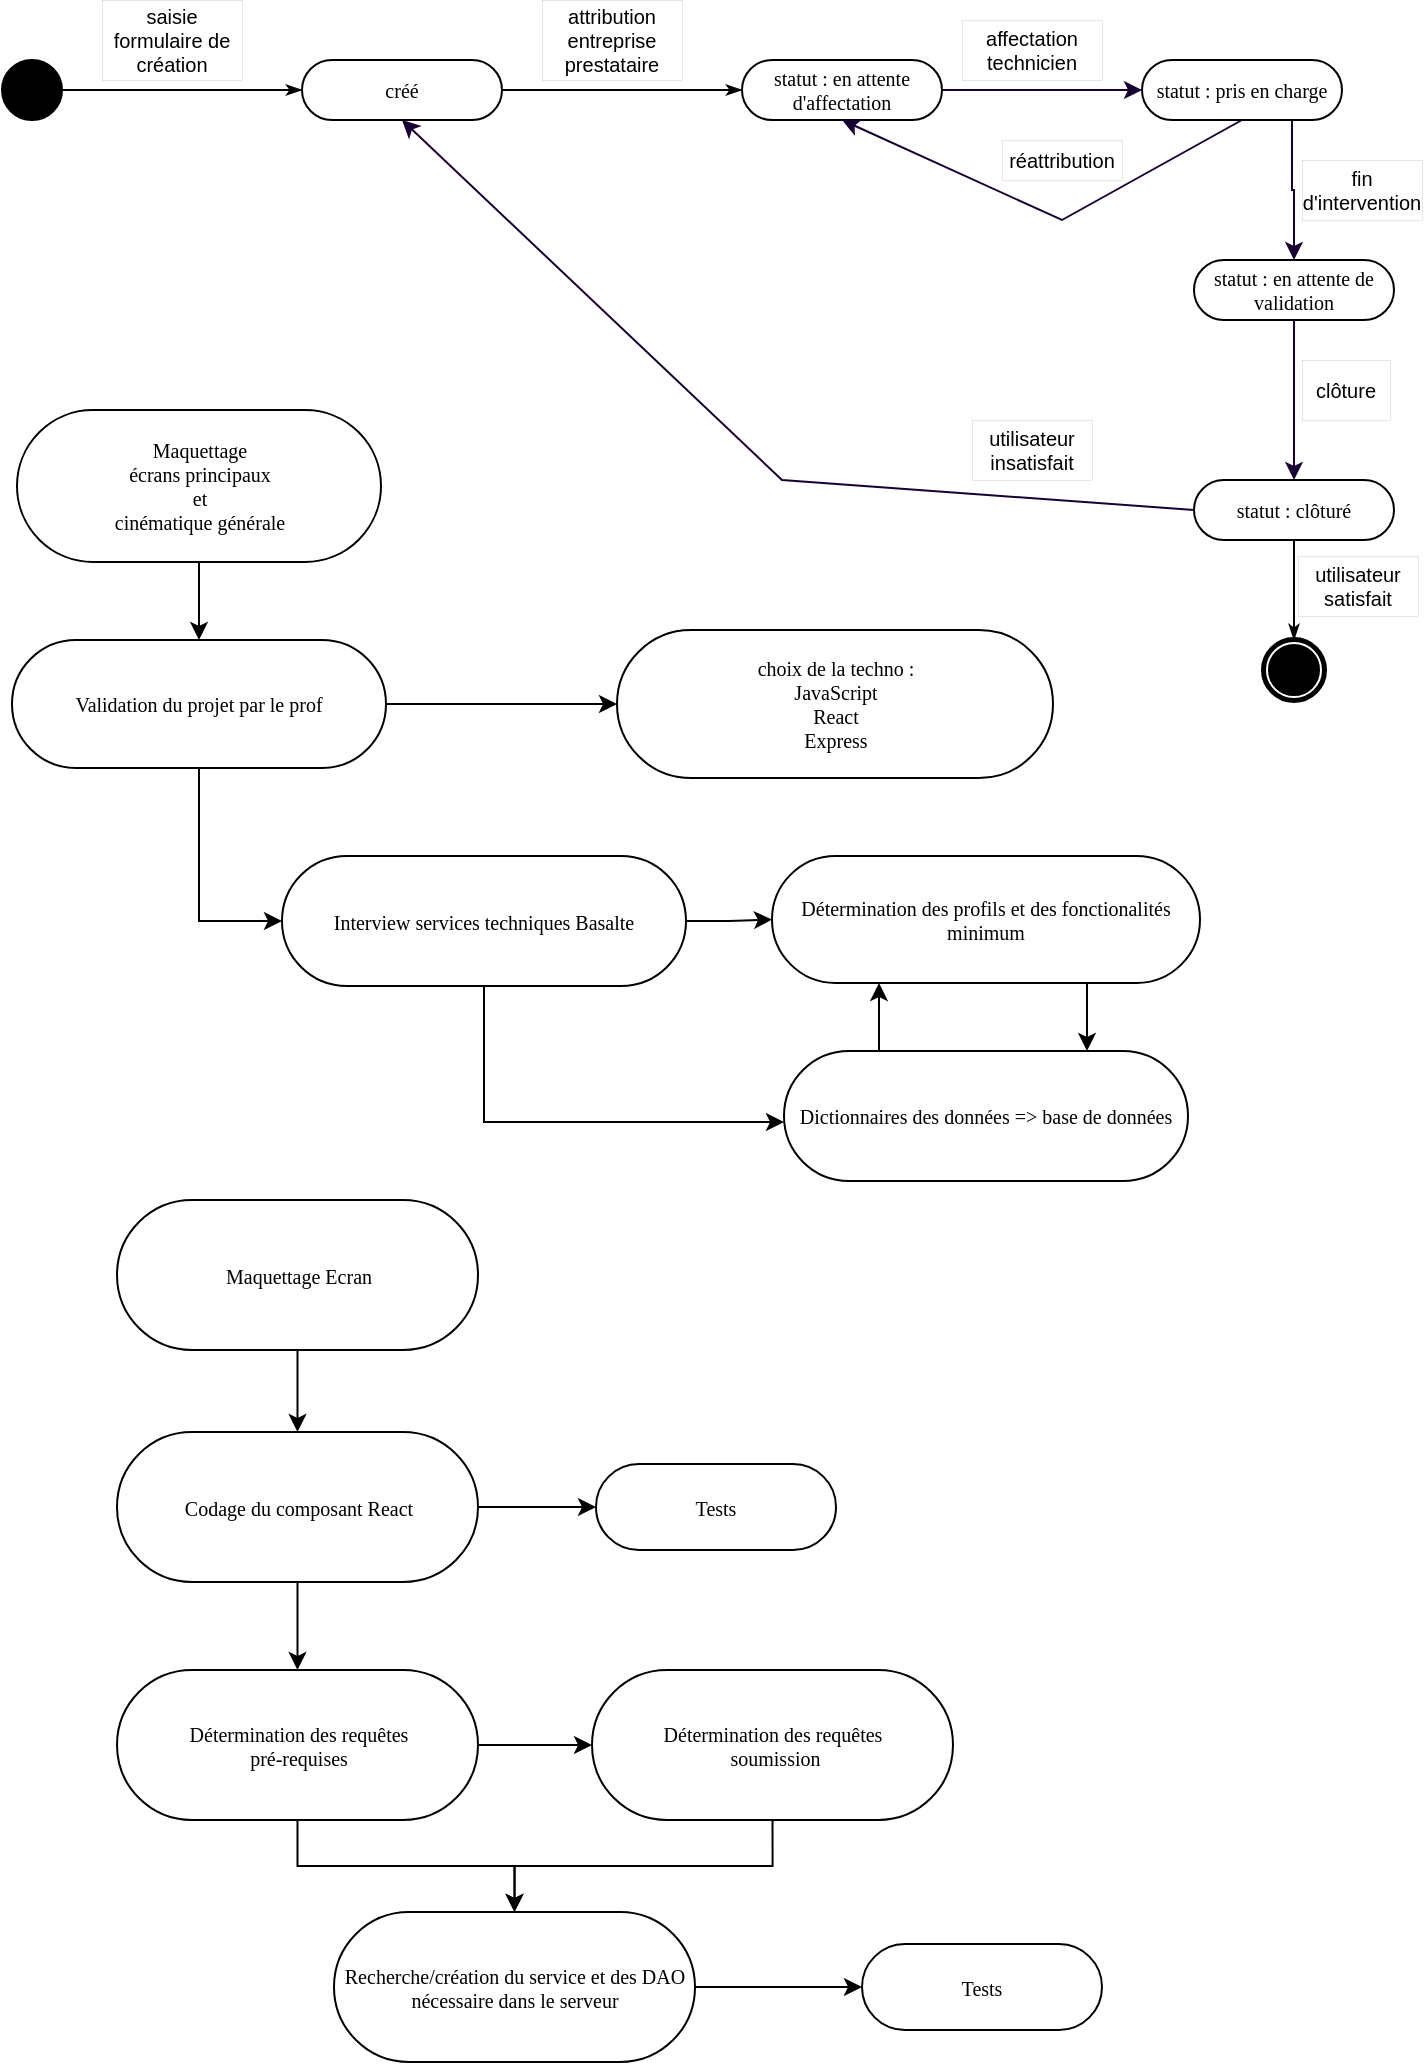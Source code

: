 <mxfile version="20.8.10" type="device"><diagram name="Page-1" id="0783ab3e-0a74-02c8-0abd-f7b4e66b4bec"><mxGraphModel dx="1208" dy="844" grid="0" gridSize="10" guides="1" tooltips="1" connect="1" arrows="1" fold="1" page="1" pageScale="1" pageWidth="850" pageHeight="1100" background="none" math="0" shadow="0"><root><mxCell id="0"/><mxCell id="1" parent="0"/><mxCell id="60571a20871a0731-4" value="" style="ellipse;whiteSpace=wrap;html=1;rounded=0;shadow=0;comic=0;labelBackgroundColor=none;strokeWidth=1;fillColor=#000000;fontFamily=Verdana;fontSize=10;align=center;" parent="1" vertex="1"><mxGeometry x="40" y="60" width="30" height="30" as="geometry"/></mxCell><mxCell id="1c1d494c118603dd-27" style="edgeStyle=orthogonalEdgeStyle;rounded=0;html=1;labelBackgroundColor=none;startArrow=none;startFill=0;startSize=5;endArrow=classicThin;endFill=1;endSize=5;jettySize=auto;orthogonalLoop=1;strokeWidth=1;fontFamily=Verdana;fontSize=10;" parent="1" source="60571a20871a0731-4" target="60571a20871a0731-8" edge="1"><mxGeometry relative="1" as="geometry"/></mxCell><mxCell id="60571a20871a0731-8" value="créé" style="rounded=1;whiteSpace=wrap;html=1;shadow=0;comic=0;labelBackgroundColor=none;strokeWidth=1;fontFamily=Verdana;fontSize=10;align=center;arcSize=50;" parent="1" vertex="1"><mxGeometry x="190" y="60" width="100" height="30" as="geometry"/></mxCell><mxCell id="1c1d494c118603dd-19" value="statut : en attente de validation" style="rounded=1;whiteSpace=wrap;html=1;shadow=0;comic=0;labelBackgroundColor=none;strokeWidth=1;fontFamily=Verdana;fontSize=10;align=center;arcSize=50;" parent="1" vertex="1"><mxGeometry x="636" y="160" width="100" height="30" as="geometry"/></mxCell><mxCell id="1c1d494c118603dd-45" style="edgeStyle=none;rounded=0;html=1;labelBackgroundColor=none;startArrow=none;startFill=0;startSize=5;endArrow=classicThin;endFill=1;endSize=5;jettySize=auto;orthogonalLoop=1;strokeWidth=1;fontFamily=Verdana;fontSize=10;exitX=0.5;exitY=1;exitDx=0;exitDy=0;" parent="1" source="bP4wfe_pdDQIp5mTmpeO-19" edge="1"><mxGeometry relative="1" as="geometry"><mxPoint x="510" y="210" as="sourcePoint"/><mxPoint x="686" y="350" as="targetPoint"/></mxGeometry></mxCell><mxCell id="60571a20871a0731-5" value="" style="shape=mxgraph.bpmn.shape;html=1;verticalLabelPosition=bottom;labelBackgroundColor=#ffffff;verticalAlign=top;perimeter=ellipsePerimeter;outline=end;symbol=terminate;rounded=0;shadow=0;comic=0;strokeWidth=1;fontFamily=Verdana;fontSize=10;align=center;" parent="1" vertex="1"><mxGeometry x="671" y="350" width="30" height="30" as="geometry"/></mxCell><mxCell id="bP4wfe_pdDQIp5mTmpeO-4" value="saisie formulaire de création" style="whiteSpace=wrap;html=1;dashed=1;strokeWidth=0;fontSize=10;" parent="1" vertex="1"><mxGeometry x="90" y="30" width="70" height="40" as="geometry"/></mxCell><mxCell id="bP4wfe_pdDQIp5mTmpeO-6" style="edgeStyle=orthogonalEdgeStyle;rounded=0;html=1;labelBackgroundColor=none;startArrow=none;startFill=0;startSize=5;endArrow=classicThin;endFill=1;endSize=5;jettySize=auto;orthogonalLoop=1;strokeWidth=1;fontFamily=Verdana;fontSize=10;exitX=1;exitY=0.5;exitDx=0;exitDy=0;" parent="1" source="60571a20871a0731-8" target="bP4wfe_pdDQIp5mTmpeO-7" edge="1"><mxGeometry relative="1" as="geometry"><mxPoint x="290" y="75" as="sourcePoint"/></mxGeometry></mxCell><mxCell id="bP4wfe_pdDQIp5mTmpeO-13" style="edgeStyle=orthogonalEdgeStyle;rounded=0;orthogonalLoop=1;jettySize=auto;html=1;exitX=1;exitY=0.5;exitDx=0;exitDy=0;entryX=0;entryY=0.5;entryDx=0;entryDy=0;strokeColor=#190033;fontSize=10;" parent="1" source="bP4wfe_pdDQIp5mTmpeO-7" target="bP4wfe_pdDQIp5mTmpeO-9" edge="1"><mxGeometry relative="1" as="geometry"/></mxCell><mxCell id="bP4wfe_pdDQIp5mTmpeO-7" value="statut : en attente d'affectation" style="rounded=1;whiteSpace=wrap;html=1;shadow=0;comic=0;labelBackgroundColor=none;strokeWidth=1;fontFamily=Verdana;fontSize=10;align=center;arcSize=50;" parent="1" vertex="1"><mxGeometry x="410" y="60" width="100" height="30" as="geometry"/></mxCell><mxCell id="bP4wfe_pdDQIp5mTmpeO-8" value="attribution entreprise prestataire" style="whiteSpace=wrap;html=1;dashed=1;strokeWidth=0;fontSize=10;" parent="1" vertex="1"><mxGeometry x="310" y="30" width="70" height="40" as="geometry"/></mxCell><mxCell id="bP4wfe_pdDQIp5mTmpeO-16" style="edgeStyle=orthogonalEdgeStyle;rounded=0;orthogonalLoop=1;jettySize=auto;html=1;exitX=0.75;exitY=1;exitDx=0;exitDy=0;strokeColor=#190033;fontSize=10;entryX=0.5;entryY=0;entryDx=0;entryDy=0;" parent="1" source="bP4wfe_pdDQIp5mTmpeO-9" target="1c1d494c118603dd-19" edge="1"><mxGeometry relative="1" as="geometry"><mxPoint x="684.609" y="160" as="targetPoint"/></mxGeometry></mxCell><mxCell id="bP4wfe_pdDQIp5mTmpeO-9" value="statut : pris en charge" style="rounded=1;whiteSpace=wrap;html=1;shadow=0;comic=0;labelBackgroundColor=none;strokeWidth=1;fontFamily=Verdana;fontSize=10;align=center;arcSize=50;" parent="1" vertex="1"><mxGeometry x="610" y="60" width="100" height="30" as="geometry"/></mxCell><mxCell id="bP4wfe_pdDQIp5mTmpeO-10" value="affectation technicien" style="whiteSpace=wrap;html=1;dashed=1;strokeWidth=0;fontSize=10;" parent="1" vertex="1"><mxGeometry x="520" y="40" width="70" height="30" as="geometry"/></mxCell><mxCell id="bP4wfe_pdDQIp5mTmpeO-12" value="" style="endArrow=classic;html=1;rounded=0;strokeColor=#190033;fontSize=10;exitX=0.5;exitY=1;exitDx=0;exitDy=0;entryX=0.5;entryY=1;entryDx=0;entryDy=0;" parent="1" source="bP4wfe_pdDQIp5mTmpeO-9" target="bP4wfe_pdDQIp5mTmpeO-7" edge="1"><mxGeometry width="50" height="50" relative="1" as="geometry"><mxPoint x="340" y="240" as="sourcePoint"/><mxPoint x="420" y="240" as="targetPoint"/><Array as="points"><mxPoint x="570" y="140"/></Array></mxGeometry></mxCell><mxCell id="bP4wfe_pdDQIp5mTmpeO-14" value="réattribution" style="whiteSpace=wrap;html=1;dashed=1;strokeWidth=0;fontSize=10;" parent="1" vertex="1"><mxGeometry x="540" y="100" width="60" height="20" as="geometry"/></mxCell><mxCell id="bP4wfe_pdDQIp5mTmpeO-15" value="" style="endArrow=classic;html=1;rounded=0;strokeColor=#190033;fontSize=10;exitX=0;exitY=0.5;exitDx=0;exitDy=0;entryX=0.5;entryY=1;entryDx=0;entryDy=0;" parent="1" source="bP4wfe_pdDQIp5mTmpeO-19" target="60571a20871a0731-8" edge="1"><mxGeometry width="50" height="50" relative="1" as="geometry"><mxPoint x="340" y="170" as="sourcePoint"/><mxPoint x="390" y="120" as="targetPoint"/><Array as="points"><mxPoint x="430" y="270"/></Array></mxGeometry></mxCell><mxCell id="bP4wfe_pdDQIp5mTmpeO-17" value="fin d'intervention" style="whiteSpace=wrap;html=1;dashed=1;strokeWidth=0;fontSize=10;" parent="1" vertex="1"><mxGeometry x="690" y="110" width="60" height="30" as="geometry"/></mxCell><mxCell id="bP4wfe_pdDQIp5mTmpeO-19" value="statut : clôturé" style="rounded=1;whiteSpace=wrap;html=1;shadow=0;comic=0;labelBackgroundColor=none;strokeWidth=1;fontFamily=Verdana;fontSize=10;align=center;arcSize=50;" parent="1" vertex="1"><mxGeometry x="636" y="270" width="100" height="30" as="geometry"/></mxCell><mxCell id="bP4wfe_pdDQIp5mTmpeO-20" style="edgeStyle=orthogonalEdgeStyle;rounded=0;orthogonalLoop=1;jettySize=auto;html=1;exitX=0.5;exitY=1;exitDx=0;exitDy=0;strokeColor=#190033;fontSize=10;entryX=0.5;entryY=0;entryDx=0;entryDy=0;" parent="1" source="1c1d494c118603dd-19" target="bP4wfe_pdDQIp5mTmpeO-19" edge="1"><mxGeometry relative="1" as="geometry"><mxPoint x="684.609" y="270" as="targetPoint"/><mxPoint x="685" y="200" as="sourcePoint"/></mxGeometry></mxCell><mxCell id="bP4wfe_pdDQIp5mTmpeO-23" value="utilisateur insatisfait" style="whiteSpace=wrap;html=1;dashed=1;strokeWidth=0;fontSize=10;" parent="1" vertex="1"><mxGeometry x="525" y="240" width="60" height="30" as="geometry"/></mxCell><mxCell id="Z_lT0WlRIyU5wG6zK09d-1" value="utilisateur satisfait" style="whiteSpace=wrap;html=1;dashed=1;strokeWidth=0;fontSize=10;" parent="1" vertex="1"><mxGeometry x="688" y="308" width="60" height="30" as="geometry"/></mxCell><mxCell id="Z_lT0WlRIyU5wG6zK09d-3" value="clôture" style="whiteSpace=wrap;html=1;dashed=1;strokeWidth=0;fontSize=10;" parent="1" vertex="1"><mxGeometry x="690" y="210" width="44" height="30" as="geometry"/></mxCell><mxCell id="Ufa3qrGEeLwIHS48x2uQ-1" value="choix de la techno :&lt;br&gt;JavaScript&lt;br&gt;React&lt;br&gt;Express" style="rounded=1;whiteSpace=wrap;html=1;shadow=0;comic=0;labelBackgroundColor=none;strokeWidth=1;fontFamily=Verdana;fontSize=10;align=center;arcSize=50;" vertex="1" parent="1"><mxGeometry x="347.5" y="345" width="218" height="74" as="geometry"/></mxCell><mxCell id="Ufa3qrGEeLwIHS48x2uQ-8" value="" style="edgeStyle=orthogonalEdgeStyle;rounded=0;orthogonalLoop=1;jettySize=auto;html=1;" edge="1" parent="1" source="Ufa3qrGEeLwIHS48x2uQ-2" target="Ufa3qrGEeLwIHS48x2uQ-1"><mxGeometry relative="1" as="geometry"/></mxCell><mxCell id="Ufa3qrGEeLwIHS48x2uQ-10" value="" style="edgeStyle=orthogonalEdgeStyle;rounded=0;orthogonalLoop=1;jettySize=auto;html=1;entryX=0;entryY=0.5;entryDx=0;entryDy=0;" edge="1" parent="1" source="Ufa3qrGEeLwIHS48x2uQ-2" target="Ufa3qrGEeLwIHS48x2uQ-4"><mxGeometry relative="1" as="geometry"/></mxCell><mxCell id="Ufa3qrGEeLwIHS48x2uQ-2" value="Validation du projet par le prof" style="rounded=1;whiteSpace=wrap;html=1;shadow=0;comic=0;labelBackgroundColor=none;strokeWidth=1;fontFamily=Verdana;fontSize=10;align=center;arcSize=50;" vertex="1" parent="1"><mxGeometry x="45" y="350" width="187" height="64" as="geometry"/></mxCell><mxCell id="Ufa3qrGEeLwIHS48x2uQ-7" value="" style="edgeStyle=orthogonalEdgeStyle;rounded=0;orthogonalLoop=1;jettySize=auto;html=1;" edge="1" parent="1" source="Ufa3qrGEeLwIHS48x2uQ-3" target="Ufa3qrGEeLwIHS48x2uQ-2"><mxGeometry relative="1" as="geometry"/></mxCell><mxCell id="Ufa3qrGEeLwIHS48x2uQ-3" value="Maquettage&lt;br&gt;écrans principaux &lt;br&gt;et&lt;br&gt;cinématique générale" style="rounded=1;whiteSpace=wrap;html=1;shadow=0;comic=0;labelBackgroundColor=none;strokeWidth=1;fontFamily=Verdana;fontSize=10;align=center;arcSize=50;" vertex="1" parent="1"><mxGeometry x="47.5" y="235" width="182" height="76" as="geometry"/></mxCell><mxCell id="Ufa3qrGEeLwIHS48x2uQ-12" value="" style="edgeStyle=orthogonalEdgeStyle;rounded=0;orthogonalLoop=1;jettySize=auto;html=1;" edge="1" parent="1" source="Ufa3qrGEeLwIHS48x2uQ-4" target="Ufa3qrGEeLwIHS48x2uQ-11"><mxGeometry relative="1" as="geometry"/></mxCell><mxCell id="Ufa3qrGEeLwIHS48x2uQ-31" value="" style="edgeStyle=orthogonalEdgeStyle;rounded=0;orthogonalLoop=1;jettySize=auto;html=1;" edge="1" parent="1" source="Ufa3qrGEeLwIHS48x2uQ-4" target="Ufa3qrGEeLwIHS48x2uQ-30"><mxGeometry relative="1" as="geometry"><Array as="points"><mxPoint x="281.25" y="591"/></Array></mxGeometry></mxCell><mxCell id="Ufa3qrGEeLwIHS48x2uQ-4" value="Interview services techniques Basalte" style="rounded=1;whiteSpace=wrap;html=1;shadow=0;comic=0;labelBackgroundColor=none;strokeWidth=1;fontFamily=Verdana;fontSize=10;align=center;arcSize=50;" vertex="1" parent="1"><mxGeometry x="180" y="458" width="202" height="65" as="geometry"/></mxCell><mxCell id="Ufa3qrGEeLwIHS48x2uQ-5" value="Tests" style="rounded=1;whiteSpace=wrap;html=1;shadow=0;comic=0;labelBackgroundColor=none;strokeWidth=1;fontFamily=Verdana;fontSize=10;align=center;arcSize=50;" vertex="1" parent="1"><mxGeometry x="470" y="1002" width="120" height="43" as="geometry"/></mxCell><mxCell id="Ufa3qrGEeLwIHS48x2uQ-14" value="" style="edgeStyle=orthogonalEdgeStyle;rounded=0;orthogonalLoop=1;jettySize=auto;html=1;" edge="1" parent="1" source="Ufa3qrGEeLwIHS48x2uQ-6" target="Ufa3qrGEeLwIHS48x2uQ-13"><mxGeometry relative="1" as="geometry"/></mxCell><mxCell id="Ufa3qrGEeLwIHS48x2uQ-6" value="Maquettage Ecran" style="rounded=1;whiteSpace=wrap;html=1;shadow=0;comic=0;labelBackgroundColor=none;strokeWidth=1;fontFamily=Verdana;fontSize=10;align=center;arcSize=50;" vertex="1" parent="1"><mxGeometry x="97.5" y="630" width="180.5" height="75" as="geometry"/></mxCell><mxCell id="Ufa3qrGEeLwIHS48x2uQ-35" style="edgeStyle=orthogonalEdgeStyle;rounded=0;orthogonalLoop=1;jettySize=auto;html=1;exitX=0.75;exitY=1;exitDx=0;exitDy=0;entryX=0.75;entryY=0;entryDx=0;entryDy=0;" edge="1" parent="1" source="Ufa3qrGEeLwIHS48x2uQ-11" target="Ufa3qrGEeLwIHS48x2uQ-30"><mxGeometry relative="1" as="geometry"/></mxCell><mxCell id="Ufa3qrGEeLwIHS48x2uQ-11" value="Détermination des profils et des fonctionalités minimum" style="whiteSpace=wrap;html=1;fontSize=10;fontFamily=Verdana;rounded=1;shadow=0;comic=0;labelBackgroundColor=none;strokeWidth=1;arcSize=50;" vertex="1" parent="1"><mxGeometry x="425" y="458" width="214" height="63.5" as="geometry"/></mxCell><mxCell id="Ufa3qrGEeLwIHS48x2uQ-16" value="" style="edgeStyle=orthogonalEdgeStyle;rounded=0;orthogonalLoop=1;jettySize=auto;html=1;" edge="1" parent="1" source="Ufa3qrGEeLwIHS48x2uQ-13" target="Ufa3qrGEeLwIHS48x2uQ-15"><mxGeometry relative="1" as="geometry"/></mxCell><mxCell id="Ufa3qrGEeLwIHS48x2uQ-39" style="edgeStyle=orthogonalEdgeStyle;rounded=0;orthogonalLoop=1;jettySize=auto;html=1;" edge="1" parent="1" source="Ufa3qrGEeLwIHS48x2uQ-13" target="Ufa3qrGEeLwIHS48x2uQ-25"><mxGeometry relative="1" as="geometry"/></mxCell><mxCell id="Ufa3qrGEeLwIHS48x2uQ-13" value="Codage du composant React" style="rounded=1;whiteSpace=wrap;html=1;shadow=0;comic=0;labelBackgroundColor=none;strokeWidth=1;fontFamily=Verdana;fontSize=10;align=center;arcSize=50;" vertex="1" parent="1"><mxGeometry x="97.5" y="746" width="180.5" height="75" as="geometry"/></mxCell><mxCell id="Ufa3qrGEeLwIHS48x2uQ-18" value="" style="edgeStyle=orthogonalEdgeStyle;rounded=0;orthogonalLoop=1;jettySize=auto;html=1;" edge="1" parent="1" source="Ufa3qrGEeLwIHS48x2uQ-15" target="Ufa3qrGEeLwIHS48x2uQ-17"><mxGeometry relative="1" as="geometry"/></mxCell><mxCell id="Ufa3qrGEeLwIHS48x2uQ-40" style="edgeStyle=orthogonalEdgeStyle;rounded=0;orthogonalLoop=1;jettySize=auto;html=1;" edge="1" parent="1" source="Ufa3qrGEeLwIHS48x2uQ-15" target="Ufa3qrGEeLwIHS48x2uQ-19"><mxGeometry relative="1" as="geometry"/></mxCell><mxCell id="Ufa3qrGEeLwIHS48x2uQ-15" value="Détermination des requêtes &lt;br&gt;pré-requises" style="rounded=1;whiteSpace=wrap;html=1;shadow=0;comic=0;labelBackgroundColor=none;strokeWidth=1;fontFamily=Verdana;fontSize=10;align=center;arcSize=50;" vertex="1" parent="1"><mxGeometry x="97.5" y="865" width="180.5" height="75" as="geometry"/></mxCell><mxCell id="Ufa3qrGEeLwIHS48x2uQ-37" style="edgeStyle=orthogonalEdgeStyle;rounded=0;orthogonalLoop=1;jettySize=auto;html=1;exitX=1;exitY=0.5;exitDx=0;exitDy=0;" edge="1" parent="1" source="Ufa3qrGEeLwIHS48x2uQ-17" target="Ufa3qrGEeLwIHS48x2uQ-5"><mxGeometry relative="1" as="geometry"/></mxCell><mxCell id="Ufa3qrGEeLwIHS48x2uQ-17" value="Recherche/création du service et des DAO nécessaire dans le serveur" style="rounded=1;whiteSpace=wrap;html=1;shadow=0;comic=0;labelBackgroundColor=none;strokeWidth=1;fontFamily=Verdana;fontSize=10;align=center;arcSize=50;" vertex="1" parent="1"><mxGeometry x="206" y="986" width="180.5" height="75" as="geometry"/></mxCell><mxCell id="Ufa3qrGEeLwIHS48x2uQ-22" style="edgeStyle=orthogonalEdgeStyle;rounded=0;orthogonalLoop=1;jettySize=auto;html=1;entryX=0.5;entryY=0;entryDx=0;entryDy=0;exitX=0.5;exitY=1;exitDx=0;exitDy=0;" edge="1" parent="1" source="Ufa3qrGEeLwIHS48x2uQ-19" target="Ufa3qrGEeLwIHS48x2uQ-17"><mxGeometry relative="1" as="geometry"/></mxCell><mxCell id="Ufa3qrGEeLwIHS48x2uQ-19" value="Détermination des requêtes &lt;br&gt;&amp;nbsp;soumission" style="rounded=1;whiteSpace=wrap;html=1;shadow=0;comic=0;labelBackgroundColor=none;strokeWidth=1;fontFamily=Verdana;fontSize=10;align=center;arcSize=50;" vertex="1" parent="1"><mxGeometry x="335" y="865" width="180.5" height="75" as="geometry"/></mxCell><mxCell id="Ufa3qrGEeLwIHS48x2uQ-25" value="Tests" style="rounded=1;whiteSpace=wrap;html=1;shadow=0;comic=0;labelBackgroundColor=none;strokeWidth=1;fontFamily=Verdana;fontSize=10;align=center;arcSize=50;" vertex="1" parent="1"><mxGeometry x="337" y="762" width="120" height="43" as="geometry"/></mxCell><mxCell id="Ufa3qrGEeLwIHS48x2uQ-36" style="edgeStyle=orthogonalEdgeStyle;rounded=0;orthogonalLoop=1;jettySize=auto;html=1;exitX=0.25;exitY=0;exitDx=0;exitDy=0;entryX=0.25;entryY=1;entryDx=0;entryDy=0;" edge="1" parent="1" source="Ufa3qrGEeLwIHS48x2uQ-30" target="Ufa3qrGEeLwIHS48x2uQ-11"><mxGeometry relative="1" as="geometry"/></mxCell><mxCell id="Ufa3qrGEeLwIHS48x2uQ-30" value="Dictionnaires des données =&amp;gt; base de données" style="rounded=1;whiteSpace=wrap;html=1;shadow=0;comic=0;labelBackgroundColor=none;strokeWidth=1;fontFamily=Verdana;fontSize=10;align=center;arcSize=50;" vertex="1" parent="1"><mxGeometry x="431" y="555.5" width="202" height="65" as="geometry"/></mxCell></root></mxGraphModel></diagram></mxfile>
